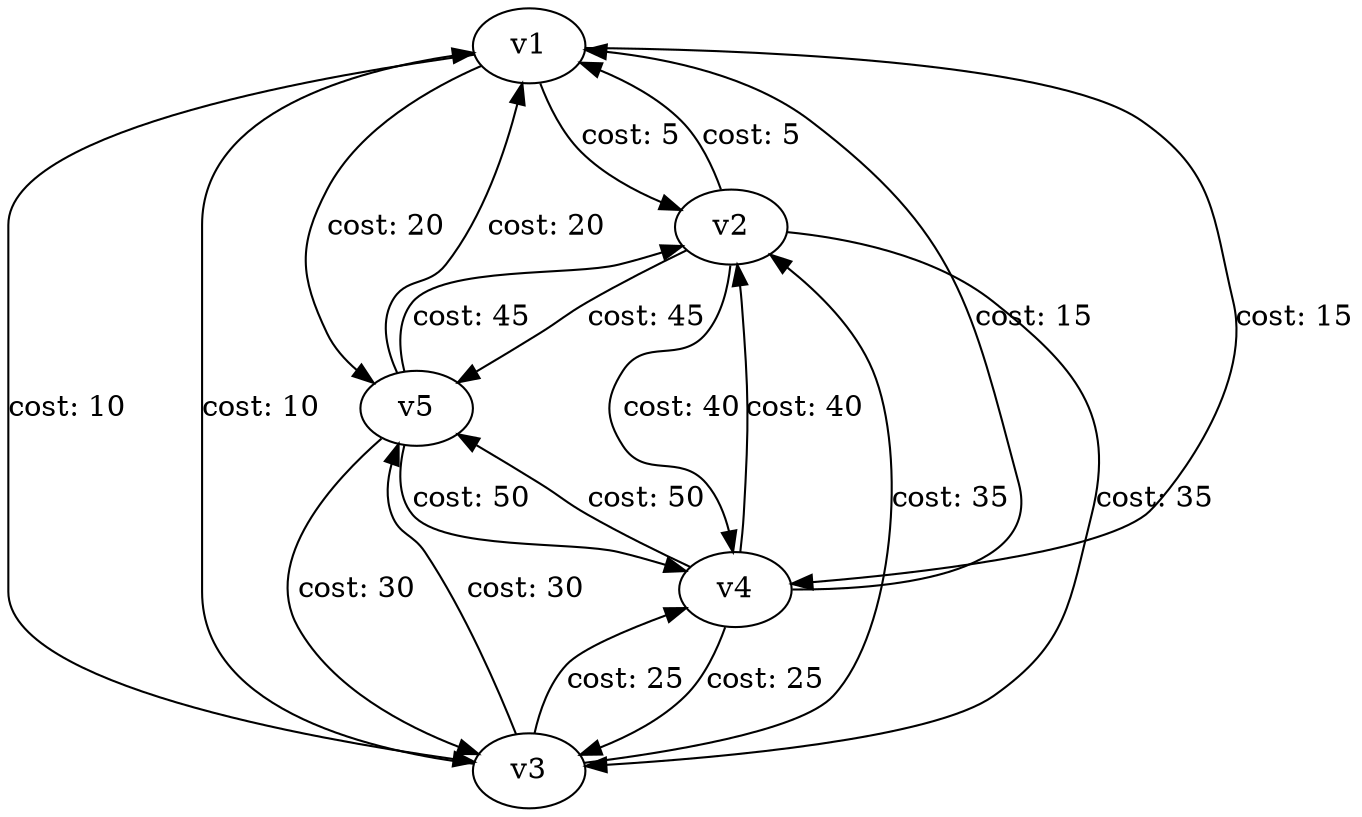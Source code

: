 digraph G {
	v1 -> v2 [label="cost: 5"];
	v1 -> v3 [label="cost: 10"];
	v1 -> v4 [label="cost: 15"];
	v1 -> v5 [label="cost: 20"];
	v2 -> v1 [label="cost: 5"];
	v2 -> v3 [label="cost: 35"];
	v2 -> v4 [label="cost: 40"];
	v2 -> v5 [label="cost: 45"];
	v3 -> v1 [label="cost: 10"];
	v3 -> v2 [label="cost: 35"];
	v3 -> v4 [label="cost: 25"];
	v3 -> v5 [label="cost: 30"];
	v4 -> v1 [label="cost: 15"];
	v4 -> v2 [label="cost: 40"];
	v4 -> v3 [label="cost: 25"];
	v4 -> v5 [label="cost: 50"];
	v5 -> v1 [label="cost: 20"];
	v5 -> v2 [label="cost: 45"];
	v5 -> v3 [label="cost: 30"];
	v5 -> v4 [label="cost: 50"];
	v1 [label="v1"];
	v2 [label="v2"];
	v3 [label="v3"];
	v4 [label="v4"];
	v5 [label="v5"];
}